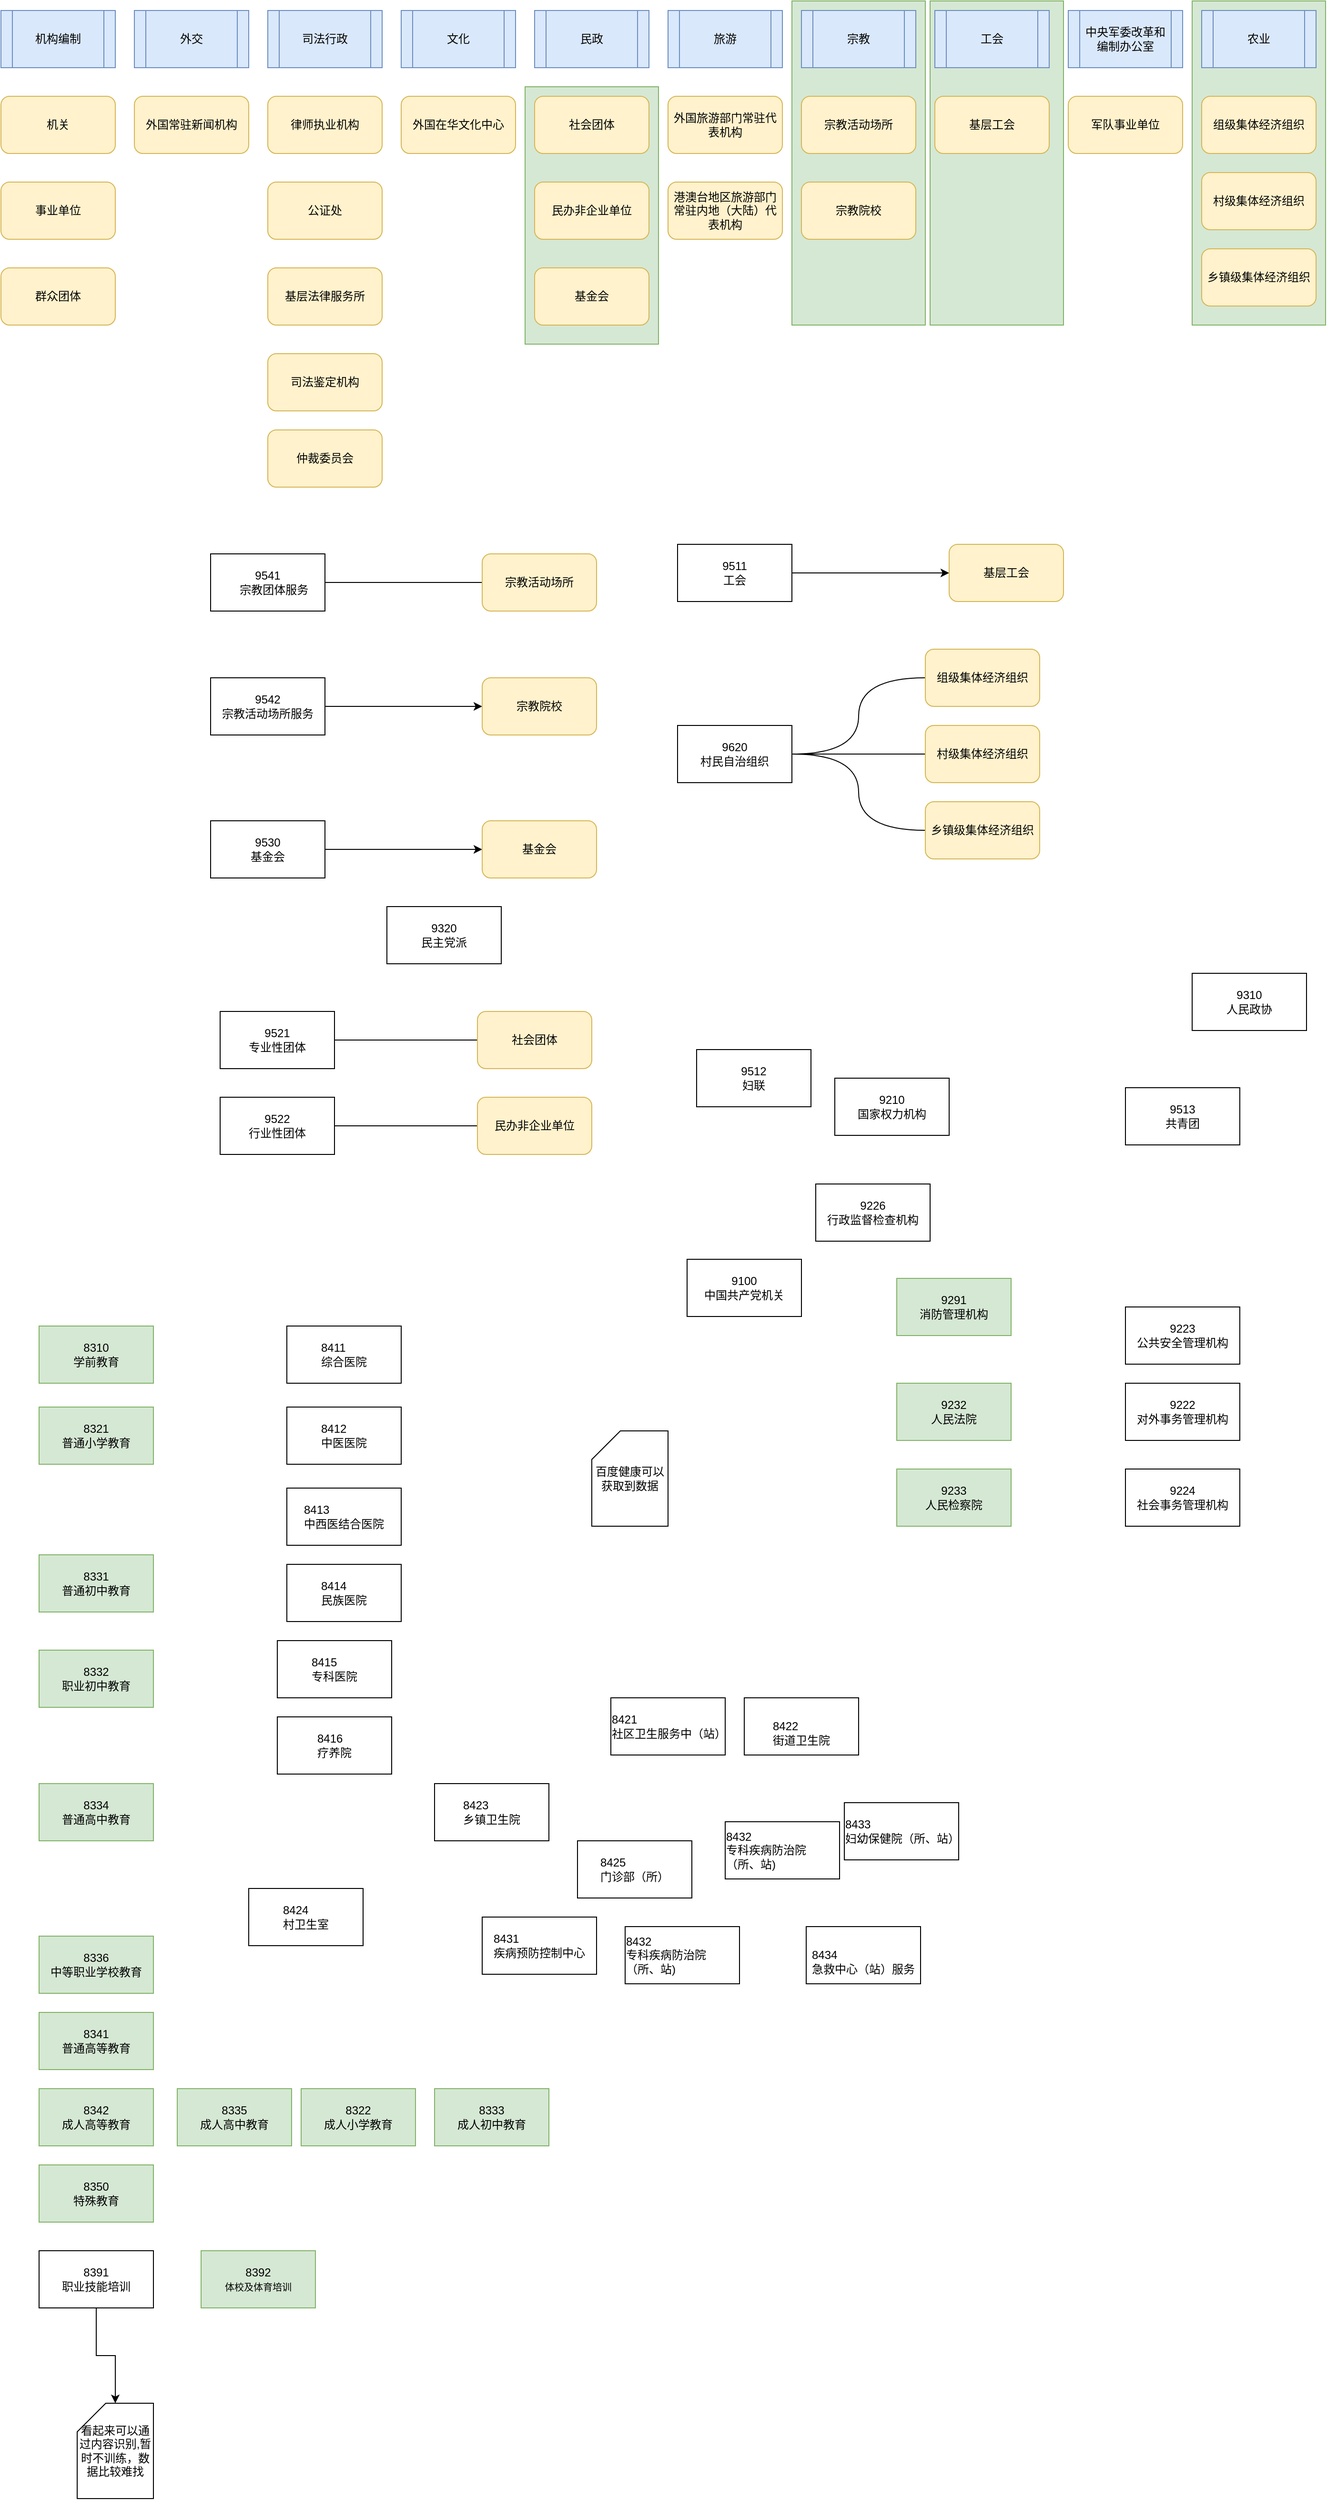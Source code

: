 <mxfile version="24.3.1" type="github">
  <diagram name="第 1 页" id="TCEkxnXiP60emrn67t6N">
    <mxGraphModel dx="1245" dy="635" grid="1" gridSize="10" guides="1" tooltips="1" connect="1" arrows="1" fold="1" page="1" pageScale="1" pageWidth="1169" pageHeight="827" math="0" shadow="0">
      <root>
        <mxCell id="0" />
        <mxCell id="1" parent="0" />
        <mxCell id="sb7wllfDJqSQQXLiak6v-65" value="" style="rounded=0;whiteSpace=wrap;html=1;fillColor=#d5e8d4;strokeColor=#82b366;" parent="1" vertex="1">
          <mxGeometry x="560" y="90" width="140" height="270" as="geometry" />
        </mxCell>
        <mxCell id="sb7wllfDJqSQQXLiak6v-57" value="" style="rounded=0;whiteSpace=wrap;html=1;fillColor=#d5e8d4;strokeColor=#82b366;" parent="1" vertex="1">
          <mxGeometry x="1260" width="140" height="340" as="geometry" />
        </mxCell>
        <mxCell id="sb7wllfDJqSQQXLiak6v-47" value="" style="rounded=0;whiteSpace=wrap;html=1;fillColor=#d5e8d4;strokeColor=#82b366;" parent="1" vertex="1">
          <mxGeometry x="985" width="140" height="340" as="geometry" />
        </mxCell>
        <mxCell id="sb7wllfDJqSQQXLiak6v-41" value="" style="rounded=0;whiteSpace=wrap;html=1;fillColor=#d5e8d4;strokeColor=#82b366;" parent="1" vertex="1">
          <mxGeometry x="840" width="140" height="340" as="geometry" />
        </mxCell>
        <mxCell id="sb7wllfDJqSQQXLiak6v-42" style="edgeStyle=orthogonalEdgeStyle;rounded=0;orthogonalLoop=1;jettySize=auto;html=1;exitX=1;exitY=0.5;exitDx=0;exitDy=0;endArrow=none;endFill=0;" parent="1" source="sb7wllfDJqSQQXLiak6v-3" target="sb7wllfDJqSQQXLiak6v-5" edge="1">
          <mxGeometry relative="1" as="geometry" />
        </mxCell>
        <mxCell id="sb7wllfDJqSQQXLiak6v-3" value="&lt;div&gt;&lt;br&gt;&lt;/div&gt;&lt;div&gt;9541&lt;/div&gt;&lt;div&gt;&amp;nbsp; &amp;nbsp; 宗教团体服务&lt;/div&gt;&lt;div&gt;&lt;br&gt;&lt;/div&gt;" style="rounded=0;whiteSpace=wrap;html=1;" parent="1" vertex="1">
          <mxGeometry x="230" y="580" width="120" height="60" as="geometry" />
        </mxCell>
        <mxCell id="sb7wllfDJqSQQXLiak6v-43" style="edgeStyle=orthogonalEdgeStyle;rounded=0;orthogonalLoop=1;jettySize=auto;html=1;exitX=1;exitY=0.5;exitDx=0;exitDy=0;" parent="1" source="sb7wllfDJqSQQXLiak6v-4" target="sb7wllfDJqSQQXLiak6v-6" edge="1">
          <mxGeometry relative="1" as="geometry" />
        </mxCell>
        <mxCell id="sb7wllfDJqSQQXLiak6v-4" value="&lt;div&gt;9542&lt;/div&gt;宗教活动场所服务" style="rounded=0;whiteSpace=wrap;html=1;" parent="1" vertex="1">
          <mxGeometry x="230" y="710" width="120" height="60" as="geometry" />
        </mxCell>
        <mxCell id="sb7wllfDJqSQQXLiak6v-5" value="宗教活动场所" style="rounded=1;whiteSpace=wrap;html=1;fillColor=#fff2cc;strokeColor=#d6b656;" parent="1" vertex="1">
          <mxGeometry x="515" y="580" width="120" height="60" as="geometry" />
        </mxCell>
        <mxCell id="sb7wllfDJqSQQXLiak6v-6" value="宗教院校" style="rounded=1;whiteSpace=wrap;html=1;fillColor=#fff2cc;strokeColor=#d6b656;" parent="1" vertex="1">
          <mxGeometry x="515" y="710" width="120" height="60" as="geometry" />
        </mxCell>
        <mxCell id="sb7wllfDJqSQQXLiak6v-7" value="机构编制" style="shape=process;whiteSpace=wrap;html=1;backgroundOutline=1;fillColor=#dae8fc;strokeColor=#6c8ebf;" parent="1" vertex="1">
          <mxGeometry x="10" y="10" width="120" height="60" as="geometry" />
        </mxCell>
        <mxCell id="sb7wllfDJqSQQXLiak6v-8" value="机关" style="rounded=1;whiteSpace=wrap;html=1;fillColor=#fff2cc;strokeColor=#d6b656;" parent="1" vertex="1">
          <mxGeometry x="10" y="100" width="120" height="60" as="geometry" />
        </mxCell>
        <mxCell id="sb7wllfDJqSQQXLiak6v-9" value="事业单位" style="rounded=1;whiteSpace=wrap;html=1;fillColor=#fff2cc;strokeColor=#d6b656;" parent="1" vertex="1">
          <mxGeometry x="10" y="190" width="120" height="60" as="geometry" />
        </mxCell>
        <mxCell id="sb7wllfDJqSQQXLiak6v-10" value="群众团体" style="rounded=1;whiteSpace=wrap;html=1;fillColor=#fff2cc;strokeColor=#d6b656;" parent="1" vertex="1">
          <mxGeometry x="10" y="280" width="120" height="60" as="geometry" />
        </mxCell>
        <mxCell id="sb7wllfDJqSQQXLiak6v-12" value="外交" style="shape=process;whiteSpace=wrap;html=1;backgroundOutline=1;fillColor=#dae8fc;strokeColor=#6c8ebf;" parent="1" vertex="1">
          <mxGeometry x="150" y="10" width="120" height="60" as="geometry" />
        </mxCell>
        <mxCell id="sb7wllfDJqSQQXLiak6v-13" value="外国常驻新闻机构" style="rounded=1;whiteSpace=wrap;html=1;fillColor=#fff2cc;strokeColor=#d6b656;" parent="1" vertex="1">
          <mxGeometry x="150" y="100" width="120" height="60" as="geometry" />
        </mxCell>
        <mxCell id="sb7wllfDJqSQQXLiak6v-14" value="司法行政" style="shape=process;whiteSpace=wrap;html=1;backgroundOutline=1;fillColor=#dae8fc;strokeColor=#6c8ebf;" parent="1" vertex="1">
          <mxGeometry x="290" y="10" width="120" height="60" as="geometry" />
        </mxCell>
        <mxCell id="sb7wllfDJqSQQXLiak6v-15" value="律师执业机构" style="rounded=1;whiteSpace=wrap;html=1;fillColor=#fff2cc;strokeColor=#d6b656;" parent="1" vertex="1">
          <mxGeometry x="290" y="100" width="120" height="60" as="geometry" />
        </mxCell>
        <mxCell id="sb7wllfDJqSQQXLiak6v-16" value="公证处" style="rounded=1;whiteSpace=wrap;html=1;fillColor=#fff2cc;strokeColor=#d6b656;" parent="1" vertex="1">
          <mxGeometry x="290" y="190" width="120" height="60" as="geometry" />
        </mxCell>
        <mxCell id="sb7wllfDJqSQQXLiak6v-17" value="基层法律服务所" style="rounded=1;whiteSpace=wrap;html=1;fillColor=#fff2cc;strokeColor=#d6b656;" parent="1" vertex="1">
          <mxGeometry x="290" y="280" width="120" height="60" as="geometry" />
        </mxCell>
        <mxCell id="sb7wllfDJqSQQXLiak6v-18" value="司法鉴定机构" style="rounded=1;whiteSpace=wrap;html=1;fillColor=#fff2cc;strokeColor=#d6b656;" parent="1" vertex="1">
          <mxGeometry x="290" y="370" width="120" height="60" as="geometry" />
        </mxCell>
        <mxCell id="sb7wllfDJqSQQXLiak6v-19" value="仲裁委员会" style="rounded=1;whiteSpace=wrap;html=1;fillColor=#fff2cc;strokeColor=#d6b656;" parent="1" vertex="1">
          <mxGeometry x="290" y="450" width="120" height="60" as="geometry" />
        </mxCell>
        <mxCell id="sb7wllfDJqSQQXLiak6v-20" value="文化" style="shape=process;whiteSpace=wrap;html=1;backgroundOutline=1;fillColor=#dae8fc;strokeColor=#6c8ebf;" parent="1" vertex="1">
          <mxGeometry x="430" y="10" width="120" height="60" as="geometry" />
        </mxCell>
        <mxCell id="sb7wllfDJqSQQXLiak6v-22" value="外国在华文化中心" style="rounded=1;whiteSpace=wrap;html=1;fillColor=#fff2cc;strokeColor=#d6b656;" parent="1" vertex="1">
          <mxGeometry x="430" y="100" width="120" height="60" as="geometry" />
        </mxCell>
        <mxCell id="sb7wllfDJqSQQXLiak6v-23" value="民政" style="shape=process;whiteSpace=wrap;html=1;backgroundOutline=1;fillColor=#dae8fc;strokeColor=#6c8ebf;" parent="1" vertex="1">
          <mxGeometry x="570" y="10" width="120" height="60" as="geometry" />
        </mxCell>
        <mxCell id="sb7wllfDJqSQQXLiak6v-24" value="旅游" style="shape=process;whiteSpace=wrap;html=1;backgroundOutline=1;fillColor=#dae8fc;strokeColor=#6c8ebf;" parent="1" vertex="1">
          <mxGeometry x="710" y="10" width="120" height="60" as="geometry" />
        </mxCell>
        <mxCell id="sb7wllfDJqSQQXLiak6v-25" value="宗教" style="shape=process;whiteSpace=wrap;html=1;backgroundOutline=1;fillColor=#dae8fc;strokeColor=#6c8ebf;" parent="1" vertex="1">
          <mxGeometry x="850" y="10" width="120" height="60" as="geometry" />
        </mxCell>
        <mxCell id="sb7wllfDJqSQQXLiak6v-26" value="工会" style="shape=process;whiteSpace=wrap;html=1;backgroundOutline=1;fillColor=#dae8fc;strokeColor=#6c8ebf;" parent="1" vertex="1">
          <mxGeometry x="990" y="10" width="120" height="60" as="geometry" />
        </mxCell>
        <mxCell id="sb7wllfDJqSQQXLiak6v-27" value="中央军委改革和编制办公室" style="shape=process;whiteSpace=wrap;html=1;backgroundOutline=1;fillColor=#dae8fc;strokeColor=#6c8ebf;" parent="1" vertex="1">
          <mxGeometry x="1130" y="10" width="120" height="60" as="geometry" />
        </mxCell>
        <mxCell id="sb7wllfDJqSQQXLiak6v-28" value="农业" style="shape=process;whiteSpace=wrap;html=1;backgroundOutline=1;fillColor=#dae8fc;strokeColor=#6c8ebf;" parent="1" vertex="1">
          <mxGeometry x="1270" y="10" width="120" height="60" as="geometry" />
        </mxCell>
        <mxCell id="sb7wllfDJqSQQXLiak6v-29" value="社会团体" style="rounded=1;whiteSpace=wrap;html=1;fillColor=#fff2cc;strokeColor=#d6b656;" parent="1" vertex="1">
          <mxGeometry x="570" y="100" width="120" height="60" as="geometry" />
        </mxCell>
        <mxCell id="sb7wllfDJqSQQXLiak6v-30" value="民办非企业单位" style="rounded=1;whiteSpace=wrap;html=1;fillColor=#fff2cc;strokeColor=#d6b656;" parent="1" vertex="1">
          <mxGeometry x="570" y="190" width="120" height="60" as="geometry" />
        </mxCell>
        <mxCell id="sb7wllfDJqSQQXLiak6v-31" value="基金会" style="rounded=1;whiteSpace=wrap;html=1;fillColor=#fff2cc;strokeColor=#d6b656;" parent="1" vertex="1">
          <mxGeometry x="570" y="280" width="120" height="60" as="geometry" />
        </mxCell>
        <mxCell id="sb7wllfDJqSQQXLiak6v-32" value="外国旅游部门常驻代表机构" style="rounded=1;whiteSpace=wrap;html=1;fillColor=#fff2cc;strokeColor=#d6b656;" parent="1" vertex="1">
          <mxGeometry x="710" y="100" width="120" height="60" as="geometry" />
        </mxCell>
        <mxCell id="sb7wllfDJqSQQXLiak6v-33" value="港澳台地区旅游部门常驻内地（大陆）代表机构" style="rounded=1;whiteSpace=wrap;html=1;fillColor=#fff2cc;strokeColor=#d6b656;" parent="1" vertex="1">
          <mxGeometry x="710" y="190" width="120" height="60" as="geometry" />
        </mxCell>
        <mxCell id="sb7wllfDJqSQQXLiak6v-34" value="宗教活动场所" style="rounded=1;whiteSpace=wrap;html=1;fillColor=#fff2cc;strokeColor=#d6b656;" parent="1" vertex="1">
          <mxGeometry x="850" y="100" width="120" height="60" as="geometry" />
        </mxCell>
        <mxCell id="sb7wllfDJqSQQXLiak6v-35" value="宗教院校" style="rounded=1;whiteSpace=wrap;html=1;fillColor=#fff2cc;strokeColor=#d6b656;" parent="1" vertex="1">
          <mxGeometry x="850" y="190" width="120" height="60" as="geometry" />
        </mxCell>
        <mxCell id="sb7wllfDJqSQQXLiak6v-36" value="基层工会" style="rounded=1;whiteSpace=wrap;html=1;fillColor=#fff2cc;strokeColor=#d6b656;" parent="1" vertex="1">
          <mxGeometry x="990" y="100" width="120" height="60" as="geometry" />
        </mxCell>
        <mxCell id="sb7wllfDJqSQQXLiak6v-37" value="军队事业单位" style="rounded=1;whiteSpace=wrap;html=1;fillColor=#fff2cc;strokeColor=#d6b656;" parent="1" vertex="1">
          <mxGeometry x="1130" y="100" width="120" height="60" as="geometry" />
        </mxCell>
        <mxCell id="sb7wllfDJqSQQXLiak6v-38" value="组级集体经济组织" style="rounded=1;whiteSpace=wrap;html=1;fillColor=#fff2cc;strokeColor=#d6b656;" parent="1" vertex="1">
          <mxGeometry x="1270" y="100" width="120" height="60" as="geometry" />
        </mxCell>
        <mxCell id="sb7wllfDJqSQQXLiak6v-39" value="村级集体经济组织" style="rounded=1;whiteSpace=wrap;html=1;fillColor=#fff2cc;strokeColor=#d6b656;" parent="1" vertex="1">
          <mxGeometry x="1270" y="180" width="120" height="60" as="geometry" />
        </mxCell>
        <mxCell id="sb7wllfDJqSQQXLiak6v-40" value="乡镇级集体经济组织" style="rounded=1;whiteSpace=wrap;html=1;fillColor=#fff2cc;strokeColor=#d6b656;" parent="1" vertex="1">
          <mxGeometry x="1270" y="260" width="120" height="60" as="geometry" />
        </mxCell>
        <mxCell id="sb7wllfDJqSQQXLiak6v-44" style="edgeStyle=orthogonalEdgeStyle;rounded=0;orthogonalLoop=1;jettySize=auto;html=1;exitX=1;exitY=0.5;exitDx=0;exitDy=0;" parent="1" source="sb7wllfDJqSQQXLiak6v-45" target="sb7wllfDJqSQQXLiak6v-46" edge="1">
          <mxGeometry relative="1" as="geometry" />
        </mxCell>
        <mxCell id="sb7wllfDJqSQQXLiak6v-45" value="9511&lt;div&gt;&lt;/div&gt;&lt;div&gt;工会&lt;br&gt;&lt;/div&gt;" style="rounded=0;whiteSpace=wrap;html=1;" parent="1" vertex="1">
          <mxGeometry x="720" y="570" width="120" height="60" as="geometry" />
        </mxCell>
        <mxCell id="sb7wllfDJqSQQXLiak6v-46" value="基层工会" style="rounded=1;whiteSpace=wrap;html=1;fillColor=#fff2cc;strokeColor=#d6b656;" parent="1" vertex="1">
          <mxGeometry x="1005" y="570" width="120" height="60" as="geometry" />
        </mxCell>
        <mxCell id="sb7wllfDJqSQQXLiak6v-54" style="edgeStyle=orthogonalEdgeStyle;rounded=0;orthogonalLoop=1;jettySize=auto;html=1;exitX=1;exitY=0.5;exitDx=0;exitDy=0;entryX=0;entryY=0.5;entryDx=0;entryDy=0;curved=1;endArrow=none;endFill=0;" parent="1" source="sb7wllfDJqSQQXLiak6v-49" target="sb7wllfDJqSQQXLiak6v-51" edge="1">
          <mxGeometry relative="1" as="geometry" />
        </mxCell>
        <mxCell id="sb7wllfDJqSQQXLiak6v-55" style="edgeStyle=orthogonalEdgeStyle;rounded=0;orthogonalLoop=1;jettySize=auto;html=1;exitX=1;exitY=0.5;exitDx=0;exitDy=0;curved=1;endArrow=none;endFill=0;" parent="1" source="sb7wllfDJqSQQXLiak6v-49" target="sb7wllfDJqSQQXLiak6v-52" edge="1">
          <mxGeometry relative="1" as="geometry" />
        </mxCell>
        <mxCell id="sb7wllfDJqSQQXLiak6v-56" style="edgeStyle=orthogonalEdgeStyle;rounded=0;orthogonalLoop=1;jettySize=auto;html=1;exitX=1;exitY=0.5;exitDx=0;exitDy=0;entryX=0;entryY=0.5;entryDx=0;entryDy=0;curved=1;endArrow=none;endFill=0;" parent="1" source="sb7wllfDJqSQQXLiak6v-49" target="sb7wllfDJqSQQXLiak6v-53" edge="1">
          <mxGeometry relative="1" as="geometry" />
        </mxCell>
        <mxCell id="sb7wllfDJqSQQXLiak6v-49" value="&lt;div&gt;9620&lt;br&gt;村民自治组织&lt;br&gt;&lt;/div&gt;" style="rounded=0;whiteSpace=wrap;html=1;" parent="1" vertex="1">
          <mxGeometry x="720" y="760" width="120" height="60" as="geometry" />
        </mxCell>
        <mxCell id="sb7wllfDJqSQQXLiak6v-51" value="组级集体经济组织" style="rounded=1;whiteSpace=wrap;html=1;fillColor=#fff2cc;strokeColor=#d6b656;" parent="1" vertex="1">
          <mxGeometry x="980" y="680" width="120" height="60" as="geometry" />
        </mxCell>
        <mxCell id="sb7wllfDJqSQQXLiak6v-52" value="村级集体经济组织" style="rounded=1;whiteSpace=wrap;html=1;fillColor=#fff2cc;strokeColor=#d6b656;" parent="1" vertex="1">
          <mxGeometry x="980" y="760" width="120" height="60" as="geometry" />
        </mxCell>
        <mxCell id="sb7wllfDJqSQQXLiak6v-53" value="乡镇级集体经济组织" style="rounded=1;whiteSpace=wrap;html=1;fillColor=#fff2cc;strokeColor=#d6b656;" parent="1" vertex="1">
          <mxGeometry x="980" y="840" width="120" height="60" as="geometry" />
        </mxCell>
        <mxCell id="sb7wllfDJqSQQXLiak6v-58" style="edgeStyle=orthogonalEdgeStyle;rounded=0;orthogonalLoop=1;jettySize=auto;html=1;exitX=1;exitY=0.5;exitDx=0;exitDy=0;" parent="1" source="sb7wllfDJqSQQXLiak6v-59" target="sb7wllfDJqSQQXLiak6v-60" edge="1">
          <mxGeometry relative="1" as="geometry" />
        </mxCell>
        <mxCell id="sb7wllfDJqSQQXLiak6v-59" value="9530&lt;br&gt;基金会&lt;br&gt;&lt;div&gt;&lt;/div&gt;" style="rounded=0;whiteSpace=wrap;html=1;" parent="1" vertex="1">
          <mxGeometry x="230" y="860" width="120" height="60" as="geometry" />
        </mxCell>
        <mxCell id="sb7wllfDJqSQQXLiak6v-60" value="基金会" style="rounded=1;whiteSpace=wrap;html=1;fillColor=#fff2cc;strokeColor=#d6b656;" parent="1" vertex="1">
          <mxGeometry x="515" y="860" width="120" height="60" as="geometry" />
        </mxCell>
        <mxCell id="sb7wllfDJqSQQXLiak6v-62" style="edgeStyle=orthogonalEdgeStyle;rounded=0;orthogonalLoop=1;jettySize=auto;html=1;exitX=1;exitY=0.5;exitDx=0;exitDy=0;endArrow=none;endFill=0;" parent="1" source="sb7wllfDJqSQQXLiak6v-63" edge="1">
          <mxGeometry relative="1" as="geometry">
            <mxPoint x="530" y="1090" as="targetPoint" />
          </mxGeometry>
        </mxCell>
        <mxCell id="sb7wllfDJqSQQXLiak6v-63" value="&lt;div&gt;&lt;span style=&quot;background-color: initial;&quot;&gt;9521&lt;/span&gt;&lt;br&gt;&lt;/div&gt;&lt;div&gt;&lt;span style=&quot;background-color: initial;&quot;&gt;专业性团体&lt;/span&gt;&lt;/div&gt;&lt;div&gt;&lt;/div&gt;" style="rounded=0;whiteSpace=wrap;html=1;" parent="1" vertex="1">
          <mxGeometry x="240" y="1060" width="120" height="60" as="geometry" />
        </mxCell>
        <mxCell id="sb7wllfDJqSQQXLiak6v-66" value="社会团体" style="rounded=1;whiteSpace=wrap;html=1;fillColor=#fff2cc;strokeColor=#d6b656;" parent="1" vertex="1">
          <mxGeometry x="510" y="1060" width="120" height="60" as="geometry" />
        </mxCell>
        <mxCell id="sb7wllfDJqSQQXLiak6v-67" style="edgeStyle=orthogonalEdgeStyle;rounded=0;orthogonalLoop=1;jettySize=auto;html=1;exitX=1;exitY=0.5;exitDx=0;exitDy=0;endArrow=none;endFill=0;" parent="1" source="sb7wllfDJqSQQXLiak6v-68" edge="1">
          <mxGeometry relative="1" as="geometry">
            <mxPoint x="530" y="1180" as="targetPoint" />
          </mxGeometry>
        </mxCell>
        <mxCell id="sb7wllfDJqSQQXLiak6v-68" value="&lt;div&gt;9522&lt;br&gt;&lt;/div&gt;&lt;div&gt;行业性团体&lt;br&gt;&lt;/div&gt;&lt;div&gt;&lt;/div&gt;" style="rounded=0;whiteSpace=wrap;html=1;" parent="1" vertex="1">
          <mxGeometry x="240" y="1150" width="120" height="60" as="geometry" />
        </mxCell>
        <mxCell id="sb7wllfDJqSQQXLiak6v-69" value="民办非企业单位" style="rounded=1;whiteSpace=wrap;html=1;fillColor=#fff2cc;strokeColor=#d6b656;" parent="1" vertex="1">
          <mxGeometry x="510" y="1150" width="120" height="60" as="geometry" />
        </mxCell>
        <mxCell id="sb7wllfDJqSQQXLiak6v-71" value="&lt;div&gt;9224&lt;br&gt;社会事务管理机构&lt;/div&gt;&lt;div&gt;&lt;/div&gt;" style="rounded=0;whiteSpace=wrap;html=1;" parent="1" vertex="1">
          <mxGeometry x="1190" y="1540" width="120" height="60" as="geometry" />
        </mxCell>
        <mxCell id="lLhoDnpnd0AAx_HwMcki-2" value="&lt;div&gt;&lt;span style=&quot;text-align: left;&quot;&gt;8310&lt;br&gt;&lt;/span&gt;&lt;span style=&quot;text-align: left;&quot;&gt;学前教育&lt;/span&gt;&lt;br&gt;&lt;/div&gt;&lt;div&gt;&lt;/div&gt;" style="rounded=0;whiteSpace=wrap;html=1;fillColor=#d5e8d4;strokeColor=#82b366;" vertex="1" parent="1">
          <mxGeometry x="50" y="1390" width="120" height="60" as="geometry" />
        </mxCell>
        <mxCell id="lLhoDnpnd0AAx_HwMcki-3" value="&lt;div&gt;&lt;span style=&quot;text-align: left;&quot;&gt;8321&lt;br&gt;&lt;/span&gt;&lt;span style=&quot;text-align: left;&quot;&gt;普通小学教育&lt;/span&gt;&lt;br&gt;&lt;/div&gt;&lt;div&gt;&lt;/div&gt;" style="rounded=0;whiteSpace=wrap;html=1;fillColor=#d5e8d4;strokeColor=#82b366;" vertex="1" parent="1">
          <mxGeometry x="50" y="1475" width="120" height="60" as="geometry" />
        </mxCell>
        <mxCell id="lLhoDnpnd0AAx_HwMcki-4" value="&lt;div&gt;&lt;span style=&quot;text-align: left;&quot;&gt;8322&lt;br&gt;&lt;/span&gt;&lt;span style=&quot;text-align: left;&quot;&gt;成人小学教育&lt;/span&gt;&lt;br&gt;&lt;/div&gt;&lt;div&gt;&lt;/div&gt;" style="rounded=0;whiteSpace=wrap;html=1;fillColor=#d5e8d4;strokeColor=#82b366;" vertex="1" parent="1">
          <mxGeometry x="325" y="2190" width="120" height="60" as="geometry" />
        </mxCell>
        <mxCell id="lLhoDnpnd0AAx_HwMcki-5" value="&lt;div&gt;&lt;span style=&quot;text-align: left;&quot;&gt;8331&lt;/span&gt;&lt;span style=&quot;text-align: left;&quot;&gt;&lt;br&gt;&lt;/span&gt;&lt;span style=&quot;text-align: left;&quot;&gt;普通初中教育&lt;/span&gt;&lt;br&gt;&lt;/div&gt;&lt;div&gt;&lt;/div&gt;" style="rounded=0;whiteSpace=wrap;html=1;fillColor=#d5e8d4;strokeColor=#82b366;" vertex="1" parent="1">
          <mxGeometry x="50" y="1630" width="120" height="60" as="geometry" />
        </mxCell>
        <mxCell id="lLhoDnpnd0AAx_HwMcki-6" value="&lt;div&gt;&lt;span style=&quot;text-align: left;&quot;&gt;8332&lt;br&gt;&lt;/span&gt;&lt;span style=&quot;text-align: left;&quot;&gt;职业初中教育&lt;/span&gt;&lt;br&gt;&lt;/div&gt;&lt;div&gt;&lt;/div&gt;" style="rounded=0;whiteSpace=wrap;html=1;fillColor=#d5e8d4;strokeColor=#82b366;" vertex="1" parent="1">
          <mxGeometry x="50" y="1730" width="120" height="60" as="geometry" />
        </mxCell>
        <mxCell id="lLhoDnpnd0AAx_HwMcki-7" value="&lt;div&gt;&lt;span style=&quot;text-align: left;&quot;&gt;8333&lt;br&gt;&lt;/span&gt;&lt;span style=&quot;text-align: left;&quot;&gt;成人初中教育&lt;/span&gt;&lt;br&gt;&lt;/div&gt;&lt;div&gt;&lt;/div&gt;" style="rounded=0;whiteSpace=wrap;html=1;fillColor=#d5e8d4;strokeColor=#82b366;" vertex="1" parent="1">
          <mxGeometry x="465" y="2190" width="120" height="60" as="geometry" />
        </mxCell>
        <mxCell id="lLhoDnpnd0AAx_HwMcki-8" value="&lt;div&gt;&lt;span style=&quot;text-align: left;&quot;&gt;8334&lt;br&gt;&lt;/span&gt;&lt;span style=&quot;text-align: left;&quot;&gt;普通高中教育&lt;/span&gt;&lt;br&gt;&lt;/div&gt;&lt;div&gt;&lt;/div&gt;" style="rounded=0;whiteSpace=wrap;html=1;fillColor=#d5e8d4;strokeColor=#82b366;" vertex="1" parent="1">
          <mxGeometry x="50" y="1870" width="120" height="60" as="geometry" />
        </mxCell>
        <mxCell id="lLhoDnpnd0AAx_HwMcki-9" value="&lt;div&gt;&lt;span style=&quot;text-align: left;&quot;&gt;8335&lt;br&gt;&lt;/span&gt;&lt;span style=&quot;text-align: left;&quot;&gt;成人高中教育&lt;/span&gt;&lt;br&gt;&lt;/div&gt;&lt;div&gt;&lt;/div&gt;" style="rounded=0;whiteSpace=wrap;html=1;fillColor=#d5e8d4;strokeColor=#82b366;" vertex="1" parent="1">
          <mxGeometry x="195" y="2190" width="120" height="60" as="geometry" />
        </mxCell>
        <mxCell id="lLhoDnpnd0AAx_HwMcki-10" value="&lt;div&gt;&lt;span style=&quot;text-align: left;&quot;&gt;8336&lt;br&gt;&lt;/span&gt;&lt;span style=&quot;text-align: left;&quot;&gt;中等职业学校教育&lt;/span&gt;&lt;br&gt;&lt;/div&gt;&lt;div&gt;&lt;/div&gt;" style="rounded=0;whiteSpace=wrap;html=1;fillColor=#d5e8d4;strokeColor=#82b366;" vertex="1" parent="1">
          <mxGeometry x="50" y="2030" width="120" height="60" as="geometry" />
        </mxCell>
        <mxCell id="lLhoDnpnd0AAx_HwMcki-11" value="&lt;div&gt;&lt;span style=&quot;text-align: left;&quot;&gt;8341&lt;br&gt;&lt;/span&gt;&lt;span style=&quot;text-align: left;&quot;&gt;普通高等教育&lt;/span&gt;&lt;br&gt;&lt;/div&gt;&lt;div&gt;&lt;/div&gt;" style="rounded=0;whiteSpace=wrap;html=1;fillColor=#d5e8d4;strokeColor=#82b366;" vertex="1" parent="1">
          <mxGeometry x="50" y="2110" width="120" height="60" as="geometry" />
        </mxCell>
        <mxCell id="lLhoDnpnd0AAx_HwMcki-12" value="&lt;div&gt;&lt;span style=&quot;text-align: left;&quot;&gt;8342&lt;br&gt;&lt;/span&gt;&lt;span style=&quot;text-align: left;&quot;&gt;成人高等教育&lt;/span&gt;&lt;br&gt;&lt;/div&gt;&lt;div&gt;&lt;/div&gt;" style="rounded=0;whiteSpace=wrap;html=1;fillColor=#d5e8d4;strokeColor=#82b366;" vertex="1" parent="1">
          <mxGeometry x="50" y="2190" width="120" height="60" as="geometry" />
        </mxCell>
        <mxCell id="lLhoDnpnd0AAx_HwMcki-13" value="&lt;div&gt;&lt;span style=&quot;text-align: left; background-color: initial;&quot;&gt;8350&lt;br&gt;&lt;div style=&quot;text-align: left;&quot;&gt;特殊教育&lt;br&gt;&lt;/div&gt;&lt;/span&gt;&lt;/div&gt;&lt;div&gt;&lt;/div&gt;" style="rounded=0;whiteSpace=wrap;html=1;fillColor=#d5e8d4;strokeColor=#82b366;" vertex="1" parent="1">
          <mxGeometry x="50" y="2270" width="120" height="60" as="geometry" />
        </mxCell>
        <mxCell id="lLhoDnpnd0AAx_HwMcki-14" value="&lt;div&gt;&lt;span style=&quot;text-align: left;&quot;&gt;8391&lt;br&gt;&lt;/span&gt;&lt;span style=&quot;text-align: left;&quot;&gt;职业技能培训&lt;/span&gt;&lt;br&gt;&lt;/div&gt;&lt;div&gt;&lt;/div&gt;" style="rounded=0;whiteSpace=wrap;html=1;" vertex="1" parent="1">
          <mxGeometry x="50" y="2360" width="120" height="60" as="geometry" />
        </mxCell>
        <mxCell id="lLhoDnpnd0AAx_HwMcki-15" value="&lt;div&gt;&lt;div style=&quot;text-align: left;&quot;&gt;8411&lt;/div&gt;&lt;div style=&quot;text-align: left;&quot;&gt;&lt;span style=&quot;background-color: initial;&quot;&gt;综合医院&lt;/span&gt;&lt;/div&gt;&lt;/div&gt;&lt;div&gt;&lt;/div&gt;" style="rounded=0;whiteSpace=wrap;html=1;" vertex="1" parent="1">
          <mxGeometry x="310" y="1390" width="120" height="60" as="geometry" />
        </mxCell>
        <mxCell id="lLhoDnpnd0AAx_HwMcki-16" value="&lt;div&gt;&lt;div style=&quot;text-align: left;&quot;&gt;&lt;div&gt;8412&lt;/div&gt;&lt;div&gt;中医医院&lt;/div&gt;&lt;/div&gt;&lt;/div&gt;&lt;div&gt;&lt;/div&gt;" style="rounded=0;whiteSpace=wrap;html=1;" vertex="1" parent="1">
          <mxGeometry x="310" y="1475" width="120" height="60" as="geometry" />
        </mxCell>
        <mxCell id="lLhoDnpnd0AAx_HwMcki-25" value="&lt;div&gt;&lt;div style=&quot;text-align: left;&quot;&gt;&lt;div&gt;8416&lt;/div&gt;&lt;div&gt;疗养院&lt;/div&gt;&lt;/div&gt;&lt;/div&gt;&lt;div&gt;&lt;/div&gt;" style="rounded=0;whiteSpace=wrap;html=1;" vertex="1" parent="1">
          <mxGeometry x="300" y="1800" width="120" height="60" as="geometry" />
        </mxCell>
        <mxCell id="lLhoDnpnd0AAx_HwMcki-26" value="&lt;div&gt;&lt;div style=&quot;text-align: left;&quot;&gt;&lt;div&gt;8425&lt;/div&gt;&lt;div&gt;门诊部（所）&lt;/div&gt;&lt;/div&gt;&lt;/div&gt;&lt;div&gt;&lt;/div&gt;" style="rounded=0;whiteSpace=wrap;html=1;" vertex="1" parent="1">
          <mxGeometry x="615" y="1930" width="120" height="60" as="geometry" />
        </mxCell>
        <mxCell id="lLhoDnpnd0AAx_HwMcki-27" value="&lt;div&gt;&lt;div style=&quot;text-align: left;&quot;&gt;&lt;div&gt;8421&lt;/div&gt;&lt;div&gt;社区卫生服务中（站）&lt;/div&gt;&lt;/div&gt;&lt;/div&gt;&lt;div&gt;&lt;/div&gt;" style="rounded=0;whiteSpace=wrap;html=1;" vertex="1" parent="1">
          <mxGeometry x="650" y="1780" width="120" height="60" as="geometry" />
        </mxCell>
        <mxCell id="lLhoDnpnd0AAx_HwMcki-29" value="&lt;div&gt;&lt;div style=&quot;text-align: left;&quot;&gt;&lt;div&gt;8415&lt;/div&gt;&lt;div&gt;专科医院&lt;/div&gt;&lt;/div&gt;&lt;/div&gt;&lt;div&gt;&lt;/div&gt;" style="rounded=0;whiteSpace=wrap;html=1;" vertex="1" parent="1">
          <mxGeometry x="300" y="1720" width="120" height="60" as="geometry" />
        </mxCell>
        <mxCell id="lLhoDnpnd0AAx_HwMcki-30" value="&lt;div&gt;&lt;div style=&quot;text-align: left;&quot;&gt;&lt;div&gt;8424&lt;/div&gt;&lt;div&gt;村卫生室&lt;/div&gt;&lt;/div&gt;&lt;/div&gt;&lt;div&gt;&lt;/div&gt;" style="rounded=0;whiteSpace=wrap;html=1;" vertex="1" parent="1">
          <mxGeometry x="270" y="1980" width="120" height="60" as="geometry" />
        </mxCell>
        <mxCell id="lLhoDnpnd0AAx_HwMcki-31" value="&lt;div&gt;&lt;div style=&quot;text-align: left;&quot;&gt;&lt;div&gt;8423&lt;/div&gt;&lt;div&gt;乡镇卫生院&lt;/div&gt;&lt;/div&gt;&lt;/div&gt;&lt;div&gt;&lt;/div&gt;" style="rounded=0;whiteSpace=wrap;html=1;" vertex="1" parent="1">
          <mxGeometry x="465" y="1870" width="120" height="60" as="geometry" />
        </mxCell>
        <mxCell id="lLhoDnpnd0AAx_HwMcki-32" value="&lt;div&gt;&lt;div style=&quot;text-align: left;&quot;&gt;&lt;div&gt;8413&lt;/div&gt;&lt;div&gt;中西医结合医院&lt;/div&gt;&lt;/div&gt;&lt;/div&gt;&lt;div&gt;&lt;/div&gt;" style="rounded=0;whiteSpace=wrap;html=1;" vertex="1" parent="1">
          <mxGeometry x="310" y="1560" width="120" height="60" as="geometry" />
        </mxCell>
        <mxCell id="lLhoDnpnd0AAx_HwMcki-33" value="&lt;div&gt;&lt;div style=&quot;text-align: left;&quot;&gt;&lt;div&gt;8414&lt;/div&gt;&lt;div&gt;民族医院&lt;/div&gt;&lt;/div&gt;&lt;/div&gt;&lt;div&gt;&lt;/div&gt;" style="rounded=0;whiteSpace=wrap;html=1;" vertex="1" parent="1">
          <mxGeometry x="310" y="1640" width="120" height="60" as="geometry" />
        </mxCell>
        <mxCell id="lLhoDnpnd0AAx_HwMcki-34" value="&lt;div&gt;&lt;div style=&quot;text-align: left;&quot;&gt;&lt;div&gt;&lt;br&gt;&lt;/div&gt;&lt;div&gt;8422&lt;/div&gt;&lt;div&gt;街道卫生院&lt;/div&gt;&lt;/div&gt;&lt;/div&gt;&lt;div&gt;&lt;/div&gt;" style="rounded=0;whiteSpace=wrap;html=1;" vertex="1" parent="1">
          <mxGeometry x="790" y="1780" width="120" height="60" as="geometry" />
        </mxCell>
        <mxCell id="lLhoDnpnd0AAx_HwMcki-36" value="&lt;div&gt;&lt;div style=&quot;text-align: left;&quot;&gt;&lt;div&gt;8431&lt;/div&gt;&lt;div&gt;疾病预防控制中心&lt;/div&gt;&lt;/div&gt;&lt;/div&gt;&lt;div&gt;&lt;/div&gt;" style="rounded=0;whiteSpace=wrap;html=1;" vertex="1" parent="1">
          <mxGeometry x="515" y="2010" width="120" height="60" as="geometry" />
        </mxCell>
        <mxCell id="lLhoDnpnd0AAx_HwMcki-37" value="&lt;div&gt;&lt;div style=&quot;text-align: left;&quot;&gt;&lt;div&gt;8432&lt;/div&gt;&lt;div&gt;专科疾病防治院（所、站)&lt;/div&gt;&lt;/div&gt;&lt;/div&gt;&lt;div&gt;&lt;/div&gt;" style="rounded=0;whiteSpace=wrap;html=1;" vertex="1" parent="1">
          <mxGeometry x="665" y="2020" width="120" height="60" as="geometry" />
        </mxCell>
        <mxCell id="lLhoDnpnd0AAx_HwMcki-38" value="&lt;div&gt;&lt;div style=&quot;text-align: left;&quot;&gt;&lt;div&gt;8432&lt;/div&gt;&lt;div&gt;专科疾病防治院（所、站)&lt;/div&gt;&lt;/div&gt;&lt;/div&gt;&lt;div&gt;&lt;/div&gt;" style="rounded=0;whiteSpace=wrap;html=1;" vertex="1" parent="1">
          <mxGeometry x="770" y="1910" width="120" height="60" as="geometry" />
        </mxCell>
        <mxCell id="lLhoDnpnd0AAx_HwMcki-39" value="&lt;div&gt;&lt;div style=&quot;text-align: left;&quot;&gt;&lt;div&gt;&lt;br&gt;&lt;/div&gt;&lt;div&gt;8434&lt;/div&gt;&lt;div&gt;急救中心（站）服务&lt;/div&gt;&lt;/div&gt;&lt;/div&gt;&lt;div&gt;&lt;/div&gt;" style="rounded=0;whiteSpace=wrap;html=1;" vertex="1" parent="1">
          <mxGeometry x="855" y="2020" width="120" height="60" as="geometry" />
        </mxCell>
        <mxCell id="lLhoDnpnd0AAx_HwMcki-40" value="&lt;div&gt;&lt;div style=&quot;text-align: left;&quot;&gt;&lt;div&gt;8433&lt;/div&gt;&lt;div&gt;妇幼保健院（所、站）&lt;/div&gt;&lt;/div&gt;&lt;/div&gt;&lt;div&gt;&lt;/div&gt;" style="rounded=0;whiteSpace=wrap;html=1;" vertex="1" parent="1">
          <mxGeometry x="895" y="1890" width="120" height="60" as="geometry" />
        </mxCell>
        <mxCell id="lLhoDnpnd0AAx_HwMcki-41" value="&lt;div&gt;&lt;div&gt;9226&lt;/div&gt;&lt;div&gt;行政监督检查机构&lt;/div&gt;&lt;/div&gt;" style="rounded=0;whiteSpace=wrap;html=1;" vertex="1" parent="1">
          <mxGeometry x="865" y="1241" width="120" height="60" as="geometry" />
        </mxCell>
        <mxCell id="lLhoDnpnd0AAx_HwMcki-42" value="&lt;div&gt;&lt;div&gt;9512&lt;/div&gt;&lt;div&gt;妇联&lt;/div&gt;&lt;/div&gt;" style="rounded=0;whiteSpace=wrap;html=1;" vertex="1" parent="1">
          <mxGeometry x="740" y="1100" width="120" height="60" as="geometry" />
        </mxCell>
        <mxCell id="lLhoDnpnd0AAx_HwMcki-43" value="&lt;div&gt;&lt;div&gt;9210&lt;/div&gt;&lt;div&gt;国家权力机构&lt;/div&gt;&lt;/div&gt;" style="rounded=0;whiteSpace=wrap;html=1;" vertex="1" parent="1">
          <mxGeometry x="885" y="1130" width="120" height="60" as="geometry" />
        </mxCell>
        <mxCell id="lLhoDnpnd0AAx_HwMcki-44" value="&lt;div&gt;&lt;div&gt;9513&lt;/div&gt;&lt;div&gt;共青团&lt;/div&gt;&lt;/div&gt;" style="rounded=0;whiteSpace=wrap;html=1;" vertex="1" parent="1">
          <mxGeometry x="1190" y="1140" width="120" height="60" as="geometry" />
        </mxCell>
        <mxCell id="lLhoDnpnd0AAx_HwMcki-45" value="&lt;div&gt;&lt;div&gt;9223&lt;/div&gt;&lt;div&gt;公共安全管理机构&lt;/div&gt;&lt;/div&gt;" style="rounded=0;whiteSpace=wrap;html=1;" vertex="1" parent="1">
          <mxGeometry x="1190" y="1370" width="120" height="60" as="geometry" />
        </mxCell>
        <mxCell id="lLhoDnpnd0AAx_HwMcki-46" value="&lt;div&gt;&lt;div&gt;9232&lt;/div&gt;&lt;div&gt;人民法院&lt;/div&gt;&lt;/div&gt;" style="rounded=0;whiteSpace=wrap;html=1;fillColor=#d5e8d4;strokeColor=#82b366;" vertex="1" parent="1">
          <mxGeometry x="950" y="1450" width="120" height="60" as="geometry" />
        </mxCell>
        <mxCell id="lLhoDnpnd0AAx_HwMcki-47" value="9233&#xa;人民检察院" style="rounded=0;whiteSpace=wrap;html=1;fillColor=#d5e8d4;strokeColor=#82b366;" vertex="1" parent="1">
          <mxGeometry x="950" y="1540" width="120" height="60" as="geometry" />
        </mxCell>
        <mxCell id="lLhoDnpnd0AAx_HwMcki-48" value="&lt;div&gt;&lt;div&gt;9310&lt;/div&gt;&lt;div&gt;人民政协&lt;/div&gt;&lt;/div&gt;" style="rounded=0;whiteSpace=wrap;html=1;" vertex="1" parent="1">
          <mxGeometry x="1260" y="1020" width="120" height="60" as="geometry" />
        </mxCell>
        <mxCell id="lLhoDnpnd0AAx_HwMcki-49" value="&lt;div&gt;&lt;div&gt;9100&lt;/div&gt;&lt;div&gt;中国共产党机关&lt;/div&gt;&lt;/div&gt;" style="rounded=0;whiteSpace=wrap;html=1;" vertex="1" parent="1">
          <mxGeometry x="730" y="1320" width="120" height="60" as="geometry" />
        </mxCell>
        <mxCell id="lLhoDnpnd0AAx_HwMcki-51" value="&lt;div&gt;&lt;div&gt;9291&lt;/div&gt;&lt;div&gt;消防管理机构&lt;/div&gt;&lt;/div&gt;" style="rounded=0;whiteSpace=wrap;html=1;fillColor=#d5e8d4;strokeColor=#82b366;" vertex="1" parent="1">
          <mxGeometry x="950" y="1340" width="120" height="60" as="geometry" />
        </mxCell>
        <mxCell id="lLhoDnpnd0AAx_HwMcki-52" value="&lt;div&gt;&lt;div&gt;9320&lt;/div&gt;&lt;div&gt;民主党派&lt;/div&gt;&lt;/div&gt;" style="rounded=0;whiteSpace=wrap;html=1;" vertex="1" parent="1">
          <mxGeometry x="415" y="950" width="120" height="60" as="geometry" />
        </mxCell>
        <mxCell id="lLhoDnpnd0AAx_HwMcki-53" value="&lt;div&gt;&lt;div&gt;9222&lt;/div&gt;&lt;div&gt;对外事务管理机构&lt;/div&gt;&lt;/div&gt;" style="rounded=0;whiteSpace=wrap;html=1;" vertex="1" parent="1">
          <mxGeometry x="1190" y="1450" width="120" height="60" as="geometry" />
        </mxCell>
        <mxCell id="lLhoDnpnd0AAx_HwMcki-57" value="&lt;div&gt;&lt;span style=&quot;text-align: left;&quot;&gt;8392&lt;br&gt;&lt;/span&gt;&lt;p style=&quot;margin: 0px; font-variant-numeric: normal; font-variant-east-asian: normal; font-variant-alternates: normal; font-kerning: auto; font-optical-sizing: auto; font-feature-settings: normal; font-variation-settings: normal; font-variant-position: normal; font-stretch: normal; font-size: 10px; line-height: normal; font-family: SimSong; text-align: start;&quot; class=&quot;p1&quot;&gt;体校及体育培训&lt;/p&gt;&lt;/div&gt;&lt;div&gt;&lt;/div&gt;" style="rounded=0;whiteSpace=wrap;html=1;fillColor=#d5e8d4;strokeColor=#82b366;" vertex="1" parent="1">
          <mxGeometry x="220" y="2360" width="120" height="60" as="geometry" />
        </mxCell>
        <mxCell id="lLhoDnpnd0AAx_HwMcki-58" value="看起来可以通过内容识别,暂时不训练，数据比较难找" style="shape=card;whiteSpace=wrap;html=1;" vertex="1" parent="1">
          <mxGeometry x="90" y="2520" width="80" height="100" as="geometry" />
        </mxCell>
        <mxCell id="lLhoDnpnd0AAx_HwMcki-59" style="edgeStyle=orthogonalEdgeStyle;rounded=0;orthogonalLoop=1;jettySize=auto;html=1;exitX=0.5;exitY=1;exitDx=0;exitDy=0;entryX=0.5;entryY=0;entryDx=0;entryDy=0;entryPerimeter=0;" edge="1" parent="1" source="lLhoDnpnd0AAx_HwMcki-14" target="lLhoDnpnd0AAx_HwMcki-58">
          <mxGeometry relative="1" as="geometry" />
        </mxCell>
        <mxCell id="lLhoDnpnd0AAx_HwMcki-60" value="百度健康可以获取到数据" style="shape=card;whiteSpace=wrap;html=1;" vertex="1" parent="1">
          <mxGeometry x="630" y="1500" width="80" height="100" as="geometry" />
        </mxCell>
      </root>
    </mxGraphModel>
  </diagram>
</mxfile>
